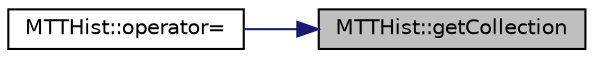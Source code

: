 digraph "MTTHist::getCollection"
{
 // LATEX_PDF_SIZE
  edge [fontname="Helvetica",fontsize="10",labelfontname="Helvetica",labelfontsize="10"];
  node [fontname="Helvetica",fontsize="10",shape=record];
  rankdir="RL";
  Node1 [label="MTTHist::getCollection",height=0.2,width=0.4,color="black", fillcolor="grey75", style="filled", fontcolor="black",tooltip=" "];
  Node1 -> Node2 [dir="back",color="midnightblue",fontsize="10",style="solid",fontname="Helvetica"];
  Node2 [label="MTTHist::operator=",height=0.2,width=0.4,color="black", fillcolor="white", style="filled",URL="$class_m_t_t_hist.html#af3e681068fc940b99e0c382390193186",tooltip=" "];
}
